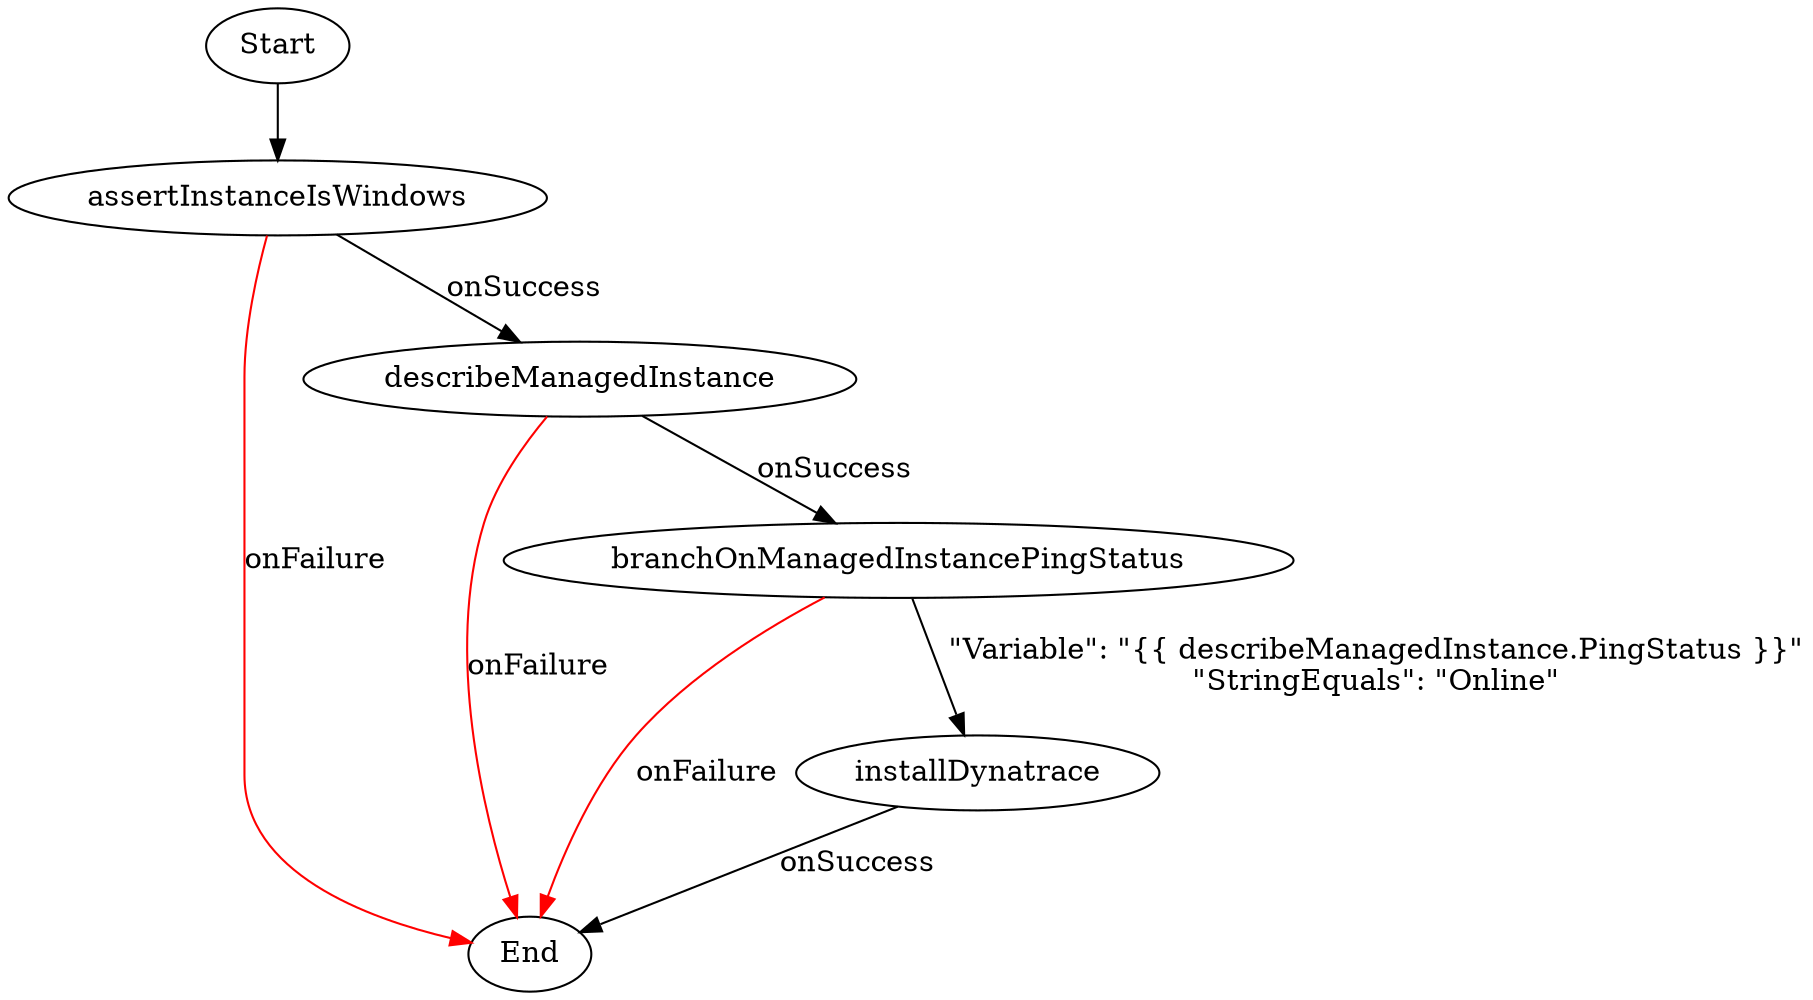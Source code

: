 // Installs Dynatrace using installer from the Binaries bucket.
digraph {
    Start [label=Start]
    End [label=End]
    Start -> assertInstanceIsWindows
    assertInstanceIsWindows -> describeManagedInstance [label=onSuccess]
    assertInstanceIsWindows -> End [label=onFailure color="red"]
    describeManagedInstance -> branchOnManagedInstancePingStatus [label=onSuccess]
    describeManagedInstance -> End [label=onFailure color="red"]
    branchOnManagedInstancePingStatus -> installDynatrace [label="\"Variable\": \"{{ describeManagedInstance.PingStatus }}\"\l\"StringEquals\": \"Online\""]
    branchOnManagedInstancePingStatus -> End [label=onFailure color="red"]
    installDynatrace -> End [label=onSuccess]
}